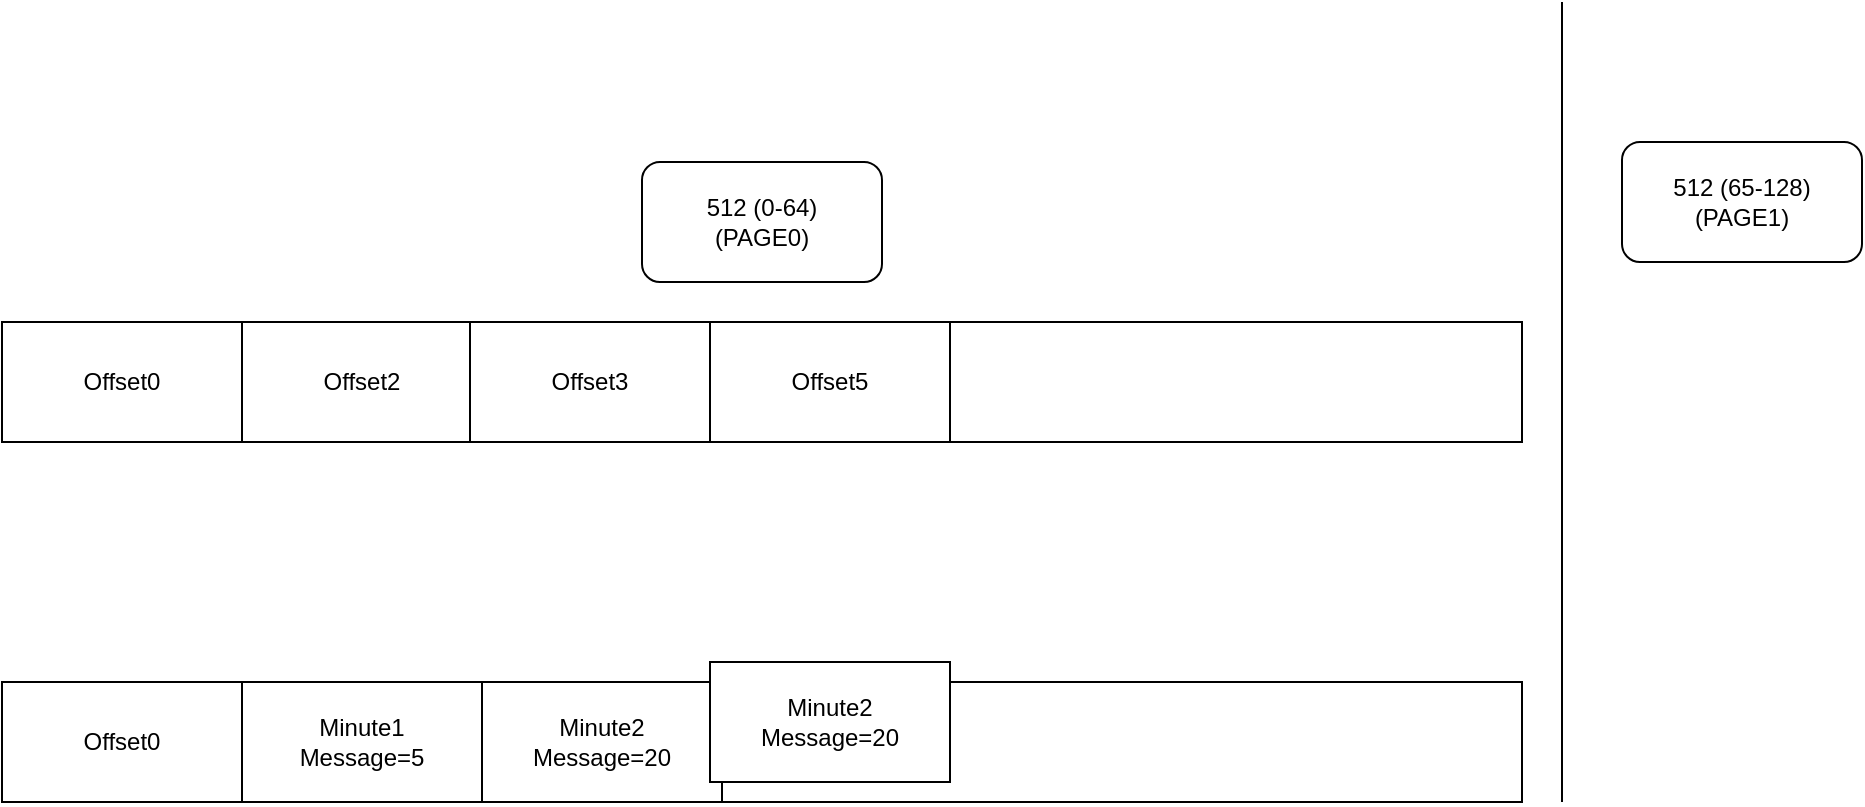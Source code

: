 <mxfile>
    <diagram id="IfQ387mVuF01Pat3MBLB" name="Page-1">
        <mxGraphModel dx="1199" dy="479" grid="1" gridSize="10" guides="1" tooltips="1" connect="1" arrows="1" fold="1" page="1" pageScale="1" pageWidth="827" pageHeight="1169" math="0" shadow="0">
            <root>
                <mxCell id="0"/>
                <mxCell id="1" parent="0"/>
                <mxCell id="2" value="" style="rounded=0;whiteSpace=wrap;html=1;" parent="1" vertex="1">
                    <mxGeometry x="180" y="160" width="760" height="60" as="geometry"/>
                </mxCell>
                <mxCell id="3" value="Offset0" style="rounded=0;whiteSpace=wrap;html=1;" parent="1" vertex="1">
                    <mxGeometry x="180" y="160" width="120" height="60" as="geometry"/>
                </mxCell>
                <mxCell id="5" value="Offset2" style="rounded=0;whiteSpace=wrap;html=1;" parent="1" vertex="1">
                    <mxGeometry x="300" y="160" width="120" height="60" as="geometry"/>
                </mxCell>
                <mxCell id="6" value="" style="endArrow=none;html=1;" parent="1" edge="1">
                    <mxGeometry width="50" height="50" relative="1" as="geometry">
                        <mxPoint x="960" y="400" as="sourcePoint"/>
                        <mxPoint x="960" as="targetPoint"/>
                    </mxGeometry>
                </mxCell>
                <mxCell id="7" value="512 (0-64)&lt;br&gt;(PAGE0)" style="rounded=1;whiteSpace=wrap;html=1;" parent="1" vertex="1">
                    <mxGeometry x="500" y="80" width="120" height="60" as="geometry"/>
                </mxCell>
                <mxCell id="8" value="512 (65-128)&lt;br&gt;(PAGE1)" style="rounded=1;whiteSpace=wrap;html=1;" parent="1" vertex="1">
                    <mxGeometry x="990" y="70" width="120" height="60" as="geometry"/>
                </mxCell>
                <mxCell id="9" value="Offset5" style="rounded=0;whiteSpace=wrap;html=1;" parent="1" vertex="1">
                    <mxGeometry x="534" y="160" width="120" height="60" as="geometry"/>
                </mxCell>
                <mxCell id="10" value="Offset3" style="rounded=0;whiteSpace=wrap;html=1;" parent="1" vertex="1">
                    <mxGeometry x="414" y="160" width="120" height="60" as="geometry"/>
                </mxCell>
                <mxCell id="11" value="" style="rounded=0;whiteSpace=wrap;html=1;" vertex="1" parent="1">
                    <mxGeometry x="180" y="340" width="760" height="60" as="geometry"/>
                </mxCell>
                <mxCell id="12" value="Offset0" style="rounded=0;whiteSpace=wrap;html=1;" vertex="1" parent="1">
                    <mxGeometry x="180" y="340" width="120" height="60" as="geometry"/>
                </mxCell>
                <mxCell id="13" value="Minute1&lt;br&gt;Message=5" style="rounded=0;whiteSpace=wrap;html=1;" vertex="1" parent="1">
                    <mxGeometry x="300" y="340" width="120" height="60" as="geometry"/>
                </mxCell>
                <mxCell id="15" value="Minute2&lt;br&gt;Message=20" style="rounded=0;whiteSpace=wrap;html=1;" vertex="1" parent="1">
                    <mxGeometry x="420" y="340" width="120" height="60" as="geometry"/>
                </mxCell>
                <mxCell id="16" value="Minute2&lt;br&gt;Message=20" style="rounded=0;whiteSpace=wrap;html=1;" vertex="1" parent="1">
                    <mxGeometry x="534" y="330" width="120" height="60" as="geometry"/>
                </mxCell>
            </root>
        </mxGraphModel>
    </diagram>
</mxfile>